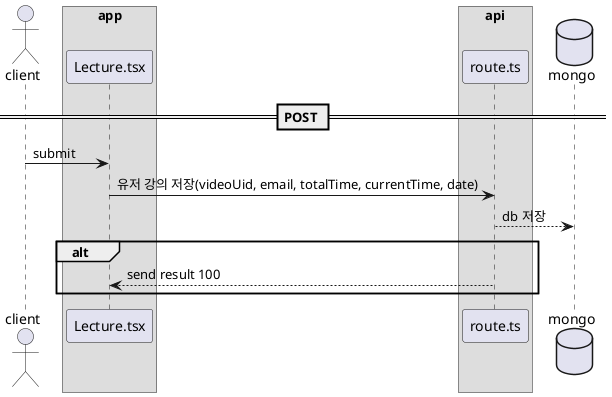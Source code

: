 @startuml
skinparam BoxPadding 10

actor client

box app
participant Lecture.tsx
end box

box api

participant route.ts
end box

database mongo

== POST ==
client -> Lecture.tsx: submit
Lecture.tsx -> route.ts: 유저 강의 저장(videoUid, email, totalTime, currentTime, date)

route.ts --> mongo: db 저장

alt
    route.ts --> Lecture.tsx: send result 100
end

@enduml